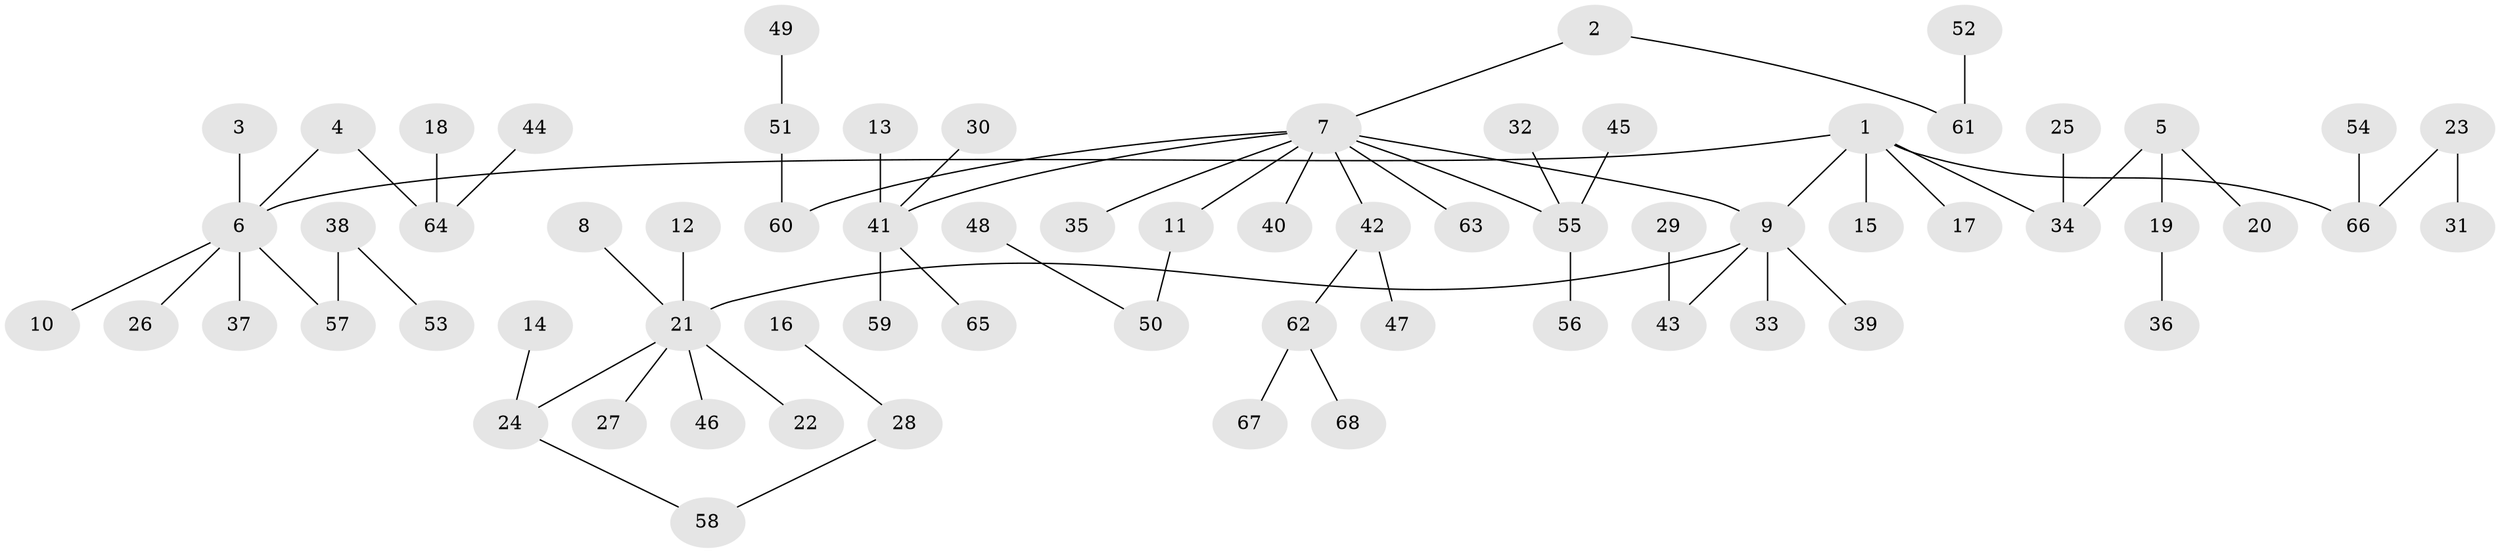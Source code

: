 // original degree distribution, {2: 0.20588235294117646, 6: 0.014705882352941176, 4: 0.08088235294117647, 8: 0.007352941176470588, 5: 0.03676470588235294, 1: 0.5367647058823529, 3: 0.11029411764705882, 7: 0.007352941176470588}
// Generated by graph-tools (version 1.1) at 2025/50/03/09/25 03:50:26]
// undirected, 68 vertices, 67 edges
graph export_dot {
graph [start="1"]
  node [color=gray90,style=filled];
  1;
  2;
  3;
  4;
  5;
  6;
  7;
  8;
  9;
  10;
  11;
  12;
  13;
  14;
  15;
  16;
  17;
  18;
  19;
  20;
  21;
  22;
  23;
  24;
  25;
  26;
  27;
  28;
  29;
  30;
  31;
  32;
  33;
  34;
  35;
  36;
  37;
  38;
  39;
  40;
  41;
  42;
  43;
  44;
  45;
  46;
  47;
  48;
  49;
  50;
  51;
  52;
  53;
  54;
  55;
  56;
  57;
  58;
  59;
  60;
  61;
  62;
  63;
  64;
  65;
  66;
  67;
  68;
  1 -- 6 [weight=1.0];
  1 -- 9 [weight=1.0];
  1 -- 15 [weight=1.0];
  1 -- 17 [weight=1.0];
  1 -- 34 [weight=1.0];
  1 -- 66 [weight=1.0];
  2 -- 7 [weight=1.0];
  2 -- 61 [weight=1.0];
  3 -- 6 [weight=1.0];
  4 -- 6 [weight=1.0];
  4 -- 64 [weight=1.0];
  5 -- 19 [weight=1.0];
  5 -- 20 [weight=1.0];
  5 -- 34 [weight=1.0];
  6 -- 10 [weight=1.0];
  6 -- 26 [weight=1.0];
  6 -- 37 [weight=1.0];
  6 -- 57 [weight=1.0];
  7 -- 9 [weight=1.0];
  7 -- 11 [weight=1.0];
  7 -- 35 [weight=1.0];
  7 -- 40 [weight=1.0];
  7 -- 41 [weight=1.0];
  7 -- 42 [weight=1.0];
  7 -- 55 [weight=1.0];
  7 -- 60 [weight=1.0];
  7 -- 63 [weight=1.0];
  8 -- 21 [weight=1.0];
  9 -- 21 [weight=1.0];
  9 -- 33 [weight=1.0];
  9 -- 39 [weight=1.0];
  9 -- 43 [weight=1.0];
  11 -- 50 [weight=1.0];
  12 -- 21 [weight=1.0];
  13 -- 41 [weight=1.0];
  14 -- 24 [weight=1.0];
  16 -- 28 [weight=1.0];
  18 -- 64 [weight=1.0];
  19 -- 36 [weight=1.0];
  21 -- 22 [weight=1.0];
  21 -- 24 [weight=1.0];
  21 -- 27 [weight=1.0];
  21 -- 46 [weight=1.0];
  23 -- 31 [weight=1.0];
  23 -- 66 [weight=1.0];
  24 -- 58 [weight=1.0];
  25 -- 34 [weight=1.0];
  28 -- 58 [weight=1.0];
  29 -- 43 [weight=1.0];
  30 -- 41 [weight=1.0];
  32 -- 55 [weight=1.0];
  38 -- 53 [weight=1.0];
  38 -- 57 [weight=1.0];
  41 -- 59 [weight=1.0];
  41 -- 65 [weight=1.0];
  42 -- 47 [weight=1.0];
  42 -- 62 [weight=1.0];
  44 -- 64 [weight=1.0];
  45 -- 55 [weight=1.0];
  48 -- 50 [weight=1.0];
  49 -- 51 [weight=1.0];
  51 -- 60 [weight=1.0];
  52 -- 61 [weight=1.0];
  54 -- 66 [weight=1.0];
  55 -- 56 [weight=1.0];
  62 -- 67 [weight=1.0];
  62 -- 68 [weight=1.0];
}
